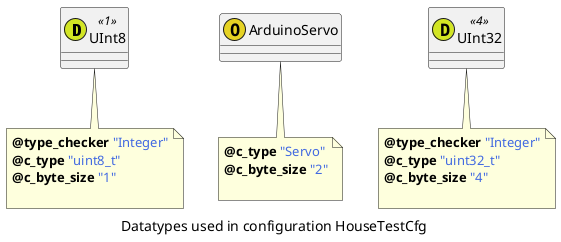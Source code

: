 @startuml
caption Datatypes used in configuration HouseTestCfg
class UInt8 <<(D,#D2E524)1>> {
}
note bottom of UInt8 : <b>@type_checker</b> <color:royalBlue>"Integer"</color>\n<b>@c_type</b> <color:royalBlue>"uint8_t"</color>\n<b>@c_byte_size</b> <color:royalBlue>"1"</color>\n
class ArduinoServo <<(O,#E5D224)>> {
}
note bottom of ArduinoServo : <b>@c_type</b> <color:royalBlue>"Servo"</color>\n<b>@c_byte_size</b> <color:royalBlue>"2"</color>\n
class UInt32 <<(D,#D2E524)4>> {
}
note bottom of UInt32 : <b>@type_checker</b> <color:royalBlue>"Integer"</color>\n<b>@c_type</b> <color:royalBlue>"uint32_t"</color>\n<b>@c_byte_size</b> <color:royalBlue>"4"</color>\n
@enduml